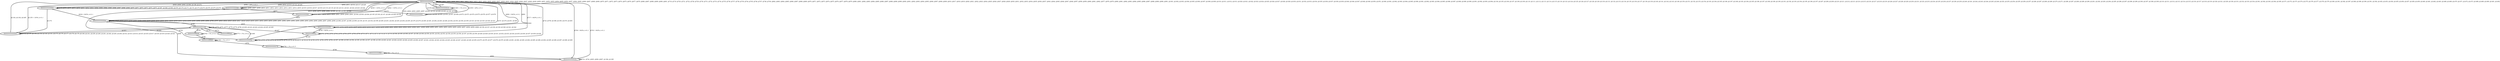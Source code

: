 digraph G {
        node [style=rounded, penwidth=3, fontsize=20, shape=oval];
        "0000000000000000" -> "0000000000000000" [label="@601, @602, @603, @609, @610, @611, @612, @613, @614, @623, @624, @625, @626, @627, @628, @643, @644, @645, @646, @647, @648, @649, @650, @651, @652, @653, @654, @655, @656, @657, @664, @665, @666, @667, @668, @669, @670, @671, @672, @673, @674, @675, @676, @677, @678, @686, @687, @688, @689, @690, @691, @718, @719, @720, @721, @722, @728, @729, @730, @731, @732, @733, @734, @735, @736, @737, @738, @739, @744, @745, @746, @747, @748, @749, @862, @863, @864, @865, @866, @867, @868, @869, @870, @871, @872, @873, @874, @875, @876, @877, @878, @879, @880, @881, @882, @883, @884, @885, @886, @887, @888, @898, @899, @900, @901, @902, @903, @904, @905, @906, @907, @908, @909, @910, @917, @918, @919, @920, @921, @922, @923, @924, @925, @926, @927, @928, @929, @930, @931, @932, @933, @934, @935, @936, @937, @943, @944, @945, @946, @947, @948, @957, @958, @959, @960, @961, @962, @977, @978, @979, @980, @981, @982, @983, @984, @985, @986, @987, @988, @989, @990, @991, @1001, @1002, @1003, @1004, @1005, @1006, @1007, @1008, @1009, @1010, @1011, @1012, @1013, @1020, @1021, @1022, @1023, @1024, @1025, @1026, @1027, @1028, @1029, @1030, @1031, @1032, @1033, @1034, @1035, @1036, @1037, @1038, @1039, @1040, @1046, @1047, @1048, @1049, @1050, @1051, @1060, @1061, @1062, @1063, @1064, @1065, @1080, @1081, @1082, @1083, @1084, @1085, @1086, @1087, @1088, @1089, @1090, @1091, @1092, @1093, @1094, @1104, @1105, @1106, @1107, @1108, @1109, @1110, @1111, @1112, @1113, @1114, @1115, @1116, @1123, @1124, @1125, @1126, @1127, @1128, @1129, @1130, @1131, @1132, @1133, @1134, @1135, @1136, @1137, @1138, @1139, @1140, @1141, @1142, @1143, @1149, @1150, @1151, @1152, @1153, @1154, @1163, @1164, @1165, @1166, @1167, @1168, @1183, @1184, @1185, @1186, @1187, @1188, @1189, @1190, @1191, @1192, @1193, @1194, @1195, @1196, @1197, @1207, @1208, @1209, @1210, @1211, @1212, @1213, @1214, @1215, @1216, @1217, @1218, @1219, @1226, @1227, @1228, @1229, @1230, @1231, @1232, @1233, @1234, @1235, @1236, @1237, @1238, @1239, @1240, @1241, @1242, @1243, @1244, @1245, @1246, @1252, @1253, @1254, @1255, @1256, @1257, @1266, @1267, @1268, @1269, @1270, @1271, @1286, @1287, @1288, @1289, @1290, @1291, @1292, @1293, @1294, @1295, @1296, @1297, @1298, @1299, @1300, @1307, @1308, @1309, @1310, @1311, @1312, @1313, @1314, @1315, @1316, @1317, @1318, @1319, @1320, @1321, @1329, @1330, @1331, @1332, @1333, @1334, @1361, @1362, @1363, @1364, @1365, @1371, @1372, @1373, @1374, @1375, @1376, @1377, @1378, @1379, @1380, @1381, @1382, @1387, @1388, @1389, @1390, @1391, @1392, @1452, @1453, @1454, @1455, @1456, @1457, @1458, @1459, @1460, @1461, @1462, @1463, @1468, @1469, @1470, @1471, @1472, @1473, @1488, @1489, @1490, @1491, @1492", color=black,arrowsize=1,style=bold,penwidth=3,fontsize=20];
"0000000000000000" -> "00000000000009d8" [label="@604, @911, @1014, @1117, @1220", color=black,arrowsize=1,style=bold,penwidth=3,fontsize=20];
"00000000000009d8" -> "00000000000009d8" [label="@605, @606, @607, @809, @810, @811, @812, @813, @814, @912, @913, @914, @915, @1015, @1016, @1017, @1018, @1118, @1119, @1120, @1121, @1221, @1222, @1223, @1224", color=black,arrowsize=1,style=bold,penwidth=3,fontsize=20];
"00000000000009d8" -> "0000000000000000" [label="@608, @916, @1019, @1122, @1225", color=black,arrowsize=1,style=bold,penwidth=3,fontsize=20];
"0000000000000000" -> "0000000000000004" [label="@615, @658, @679, @889, @992, @1095, @1198, @1301, @1322", color=black,arrowsize=1,style=bold,penwidth=3,fontsize=20];
"0000000000000004" -> "0000000000000004" [label="@616, @617, @618, @619, @620, @621, @635, @636, @637, @638, @639, @640, @641, @659, @660, @661, @662, @680, @681, @682, @683, @684, @766, @767, @823, @824, @825, @826, @827, @828, @829, @830, @831, @832, @833, @834, @890, @891, @892, @893, @894, @895, @896, @993, @994, @995, @996, @997, @998, @999, @1096, @1097, @1098, @1099, @1100, @1101, @1102, @1199, @1200, @1201, @1202, @1203, @1204, @1205, @1278, @1279, @1280, @1281, @1282, @1283, @1284, @1302, @1303, @1304, @1305, @1323, @1324, @1325, @1326, @1327", color=black,arrowsize=1,style=bold,penwidth=3,fontsize=20];
"0000000000000004" -> "0000000000000000" [label="@622, @642, @663, @685, @897, @1000, @1103, @1206, @1285, @1306, @1328", color=black,arrowsize=1,style=bold,penwidth=3,fontsize=20];
"0000000000000000" -> "0000000000000001" [label="@629, @949, @963, @1066, @1169, @1272", color=black,arrowsize=1,style=bold,penwidth=3,fontsize=20];
"0000000000000001" -> "0000000000000001" [label="@630, @631, @632, @633, @950, @951, @952, @953, @954, @955, @964, @965, @966, @967, @968, @969, @970, @971, @972, @973, @974, @975, @1067, @1068, @1069, @1070, @1170, @1171, @1172, @1173, @1273, @1274, @1275, @1276", color=black,arrowsize=1,style=bold,penwidth=3,fontsize=20];
"0000000000000001" -> "0000000000000004" [label="@634 + 643*n, n=0..1", color=black,arrowsize=1,style=bold,penwidth=3,fontsize=20];
"0000000000000000" -> "0000000000000055" [label="@692 + 643*n, n=0..1", color=black,arrowsize=1,style=bold,penwidth=3,fontsize=20];
"0000000000000055" -> "0000000000000055" [label="@693, @694, @695, @696, @697, @698, @699, @836, @837, @838, @839, @840, @841, @842, @843, @844, @845, @846, @847, @848, @849, @850, @851, @852, @853, @854, @855, @856, @857, @858, @859, @860, @1336, @1337, @1338, @1339, @1340, @1341, @1342", color=black,arrowsize=1,style=bold,penwidth=3,fontsize=20];
"0000000000000055" -> "00000000ffffffaa" [label="@700 + 643*n, n=0..1", color=black,arrowsize=1,style=bold,penwidth=3,fontsize=20];
"00000000ffffffaa" -> "00000000ffffffaa" [label="@701, @702, @703, @704, @705, @706, @707, @708, @709, @710, @711, @712, @713, @714, @715, @716, @1344, @1345, @1346, @1347, @1348, @1349, @1350, @1351, @1352, @1353, @1354, @1355, @1356, @1357, @1358, @1359, @1428, @1429, @1430, @1431, @1432, @1433, @1434, @1435, @1436, @1437, @1438, @1439", color=black,arrowsize=1,style=bold,penwidth=3,fontsize=20];
"00000000ffffffaa" -> "0000000000000000" [label="@717 + 643*n, n=0..1", color=black,arrowsize=1,style=bold,penwidth=3,fontsize=20];
"0000000000000000" -> "00000000000000aa" [label="@723, @750, @1366, @1393, @1474, @1493", color=black,arrowsize=1,style=bold,penwidth=3,fontsize=20];
"00000000000000aa" -> "00000000000000aa" [label="@724, @725, @726, @751, @752, @753, @754, @755, @756, @757, @758, @759, @760, @761, @762, @763, @764, @1367, @1368, @1369, @1394, @1395, @1396, @1397, @1398, @1399, @1400, @1401, @1402, @1403, @1404, @1405, @1406, @1407, @1441, @1442, @1443, @1444, @1445, @1446, @1447, @1448, @1449, @1450, @1475, @1476, @1477, @1478, @1479, @1480, @1481, @1482, @1483, @1484, @1485, @1486, @1494, @1495, @1496, @1497, @1498, @1499", color=black,arrowsize=1,style=bold,penwidth=3,fontsize=20];
"00000000000000aa" -> "0000000000000000" [label="@727, @1370, @1451, @1487", color=black,arrowsize=1,style=bold,penwidth=3,fontsize=20];
"0000000000000000" -> "0000000000000030" [label="@740 + 643*n, n=0..1", color=black,arrowsize=1,style=bold,penwidth=3,fontsize=20];
"0000000000000030" -> "0000000000000030" [label="@741, @742, @805, @806, @807, @1384, @1385", color=black,arrowsize=1,style=bold,penwidth=3,fontsize=20];
"0000000000000030" -> "0000000000000000" [label="@743 + 643*n, n=0..1", color=black,arrowsize=1,style=bold,penwidth=3,fontsize=20];
"00000000000000aa" -> "0000000000000004" [label="@765", color=black,arrowsize=1,style=bold,penwidth=3,fontsize=20];
"0000000000000004" -> "0000000000001000" [label="@768", color=black,arrowsize=1,style=bold,penwidth=3,fontsize=20];
"0000000000001000" -> "0000000000001000" [label="@769, @770, @771, @777, @778, @779, @780, @1409, @1410, @1423, @1424, @1425, @1426", color=black,arrowsize=1,style=bold,penwidth=3,fontsize=20];
"0000000000001000" -> "00000000fffff9d4" [label="@772", color=black,arrowsize=1,style=bold,penwidth=3,fontsize=20];
"00000000fffff9d4" -> "00000000fffff9d4" [label="@773 + 1*n, n=0..2", color=black,arrowsize=1,style=bold,penwidth=3,fontsize=20];
"00000000fffff9d4" -> "0000000000001000" [label="@776", color=black,arrowsize=1,style=bold,penwidth=3,fontsize=20];
"0000000000001000" -> "00000000fffff9d8" [label="@781", color=black,arrowsize=1,style=bold,penwidth=3,fontsize=20];
"00000000fffff9d8" -> "00000000fffff9d8" [label="@782 + 1*n, n=0..5", color=black,arrowsize=1,style=bold,penwidth=3,fontsize=20];
"00000000fffff9d8" -> "00000000ffffffd0" [label="@788", color=black,arrowsize=1,style=bold,penwidth=3,fontsize=20];
"00000000ffffffd0" -> "00000000ffffffd0" [label="@789 + 1*n, n=0..1", color=black,arrowsize=1,style=bold,penwidth=3,fontsize=20];
"00000000ffffffd0" -> "00000000000007f0" [label="@791", color=black,arrowsize=1,style=bold,penwidth=3,fontsize=20];
"00000000000007f0" -> "00000000000007f0" [label="@792 + 1*n, n=0..5", color=black,arrowsize=1,style=bold,penwidth=3,fontsize=20];
"00000000000007f0" -> "000000000000ffd0" [label="@798", color=black,arrowsize=1,style=bold,penwidth=3,fontsize=20];
"000000000000ffd0" -> "000000000000ffd0" [label="@799 + 1*n, n=0..4", color=black,arrowsize=1,style=bold,penwidth=3,fontsize=20];
"000000000000ffd0" -> "0000000000000030" [label="@804", color=black,arrowsize=1,style=bold,penwidth=3,fontsize=20];
"0000000000000030" -> "00000000000009d8" [label="@808", color=black,arrowsize=1,style=bold,penwidth=3,fontsize=20];
"00000000000009d8" -> "00000000000009d4" [label="@815", color=black,arrowsize=1,style=bold,penwidth=3,fontsize=20];
"00000000000009d4" -> "00000000000009d4" [label="@816, @817, @818, @819, @820, @821, @939, @940, @941, @1042, @1043, @1044, @1145, @1146, @1147, @1248, @1249, @1250", color=black,arrowsize=1,style=bold,penwidth=3,fontsize=20];
"00000000000009d4" -> "0000000000000004" [label="@822", color=black,arrowsize=1,style=bold,penwidth=3,fontsize=20];
"0000000000000004" -> "0000000000000055" [label="@835", color=black,arrowsize=1,style=bold,penwidth=3,fontsize=20];
"0000000000000055" -> "0000000000000000" [label="@861", color=black,arrowsize=1,style=bold,penwidth=3,fontsize=20];
"0000000000000000" -> "00000000000009d4" [label="@938 + 103*n, n=0..3", color=black,arrowsize=1,style=bold,penwidth=3,fontsize=20];
"00000000000009d4" -> "0000000000000000" [label="@942 + 103*n, n=0..3", color=black,arrowsize=1,style=bold,penwidth=3,fontsize=20];
"0000000000000001" -> "0000000000000000" [label="@956 + 20*n, n=0..1", color=black,arrowsize=1,style=bold,penwidth=3,fontsize=20];
"0000000000000000" -> "0000000000000002" [label="@1052", color=black,arrowsize=1,style=bold,penwidth=3,fontsize=20];
"0000000000000002" -> "0000000000000002" [label="@1053, @1054, @1055, @1056, @1057, @1058, @1072, @1073, @1074, @1075, @1076, @1077, @1078", color=black,arrowsize=1,style=bold,penwidth=3,fontsize=20];
"0000000000000002" -> "0000000000000000" [label="@1059 + 20*n, n=0..1", color=black,arrowsize=1,style=bold,penwidth=3,fontsize=20];
"0000000000000001" -> "0000000000000002" [label="@1071", color=black,arrowsize=1,style=bold,penwidth=3,fontsize=20];
"0000000000000000" -> "0000000000000003" [label="@1155 + 103*n, n=0..1", color=black,arrowsize=1,style=bold,penwidth=3,fontsize=20];
"0000000000000003" -> "0000000000000003" [label="@1156, @1157, @1158, @1159, @1160, @1161, @1175, @1176, @1177, @1178, @1179, @1180, @1181, @1259, @1260, @1261, @1262, @1263, @1264, @1412, @1413, @1414, @1415, @1416, @1417, @1418, @1419, @1420, @1421", color=black,arrowsize=1,style=bold,penwidth=3,fontsize=20];
"0000000000000003" -> "0000000000000000" [label="@1162, @1182, @1265", color=black,arrowsize=1,style=bold,penwidth=3,fontsize=20];
"0000000000000001" -> "0000000000000003" [label="@1174", color=black,arrowsize=1,style=bold,penwidth=3,fontsize=20];
"00000000000000aa" -> "0000000000001000" [label="@1408", color=black,arrowsize=1,style=bold,penwidth=3,fontsize=20];
"0000000000001000" -> "0000000000000003" [label="@1411", color=black,arrowsize=1,style=bold,penwidth=3,fontsize=20];
"0000000000000003" -> "0000000000001000" [label="@1422", color=black,arrowsize=1,style=bold,penwidth=3,fontsize=20];
"0000000000001000" -> "00000000ffffffaa" [label="@1427", color=black,arrowsize=1,style=bold,penwidth=3,fontsize=20];
"00000000ffffffaa" -> "00000000000000aa" [label="@1440", color=black,arrowsize=1,style=bold,penwidth=3,fontsize=20];
"0000000000000000" -> "0000000000000010" [label="@1464", color=black,arrowsize=1,style=bold,penwidth=3,fontsize=20];
"0000000000000010" -> "0000000000000010" [label="@1465 + 1*n, n=0..1", color=black,arrowsize=1,style=bold,penwidth=3,fontsize=20];
"0000000000000010" -> "0000000000000000" [label="@1467", color=black,arrowsize=1,style=bold,penwidth=3,fontsize=20];
}
